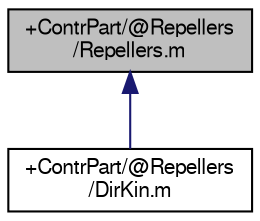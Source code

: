 digraph "+ContrPart/@Repellers/Repellers.m"
{
  bgcolor="transparent";
  edge [fontname="FreeSans",fontsize="10",labelfontname="FreeSans",labelfontsize="10"];
  node [fontname="FreeSans",fontsize="10",shape=record];
  Node1 [label="+ContrPart/@Repellers\l/Repellers.m",height=0.2,width=0.4,color="black", fillcolor="grey75", style="filled" fontcolor="black"];
  Node1 -> Node2 [dir="back",color="midnightblue",fontsize="10",style="solid",fontname="FreeSans"];
  Node2 [label="+ContrPart/@Repellers\l/DirKin.m",height=0.2,width=0.4,color="black",URL="$_09_contr_part_2@_repellers_2_dir_kin_8m.html"];
}
